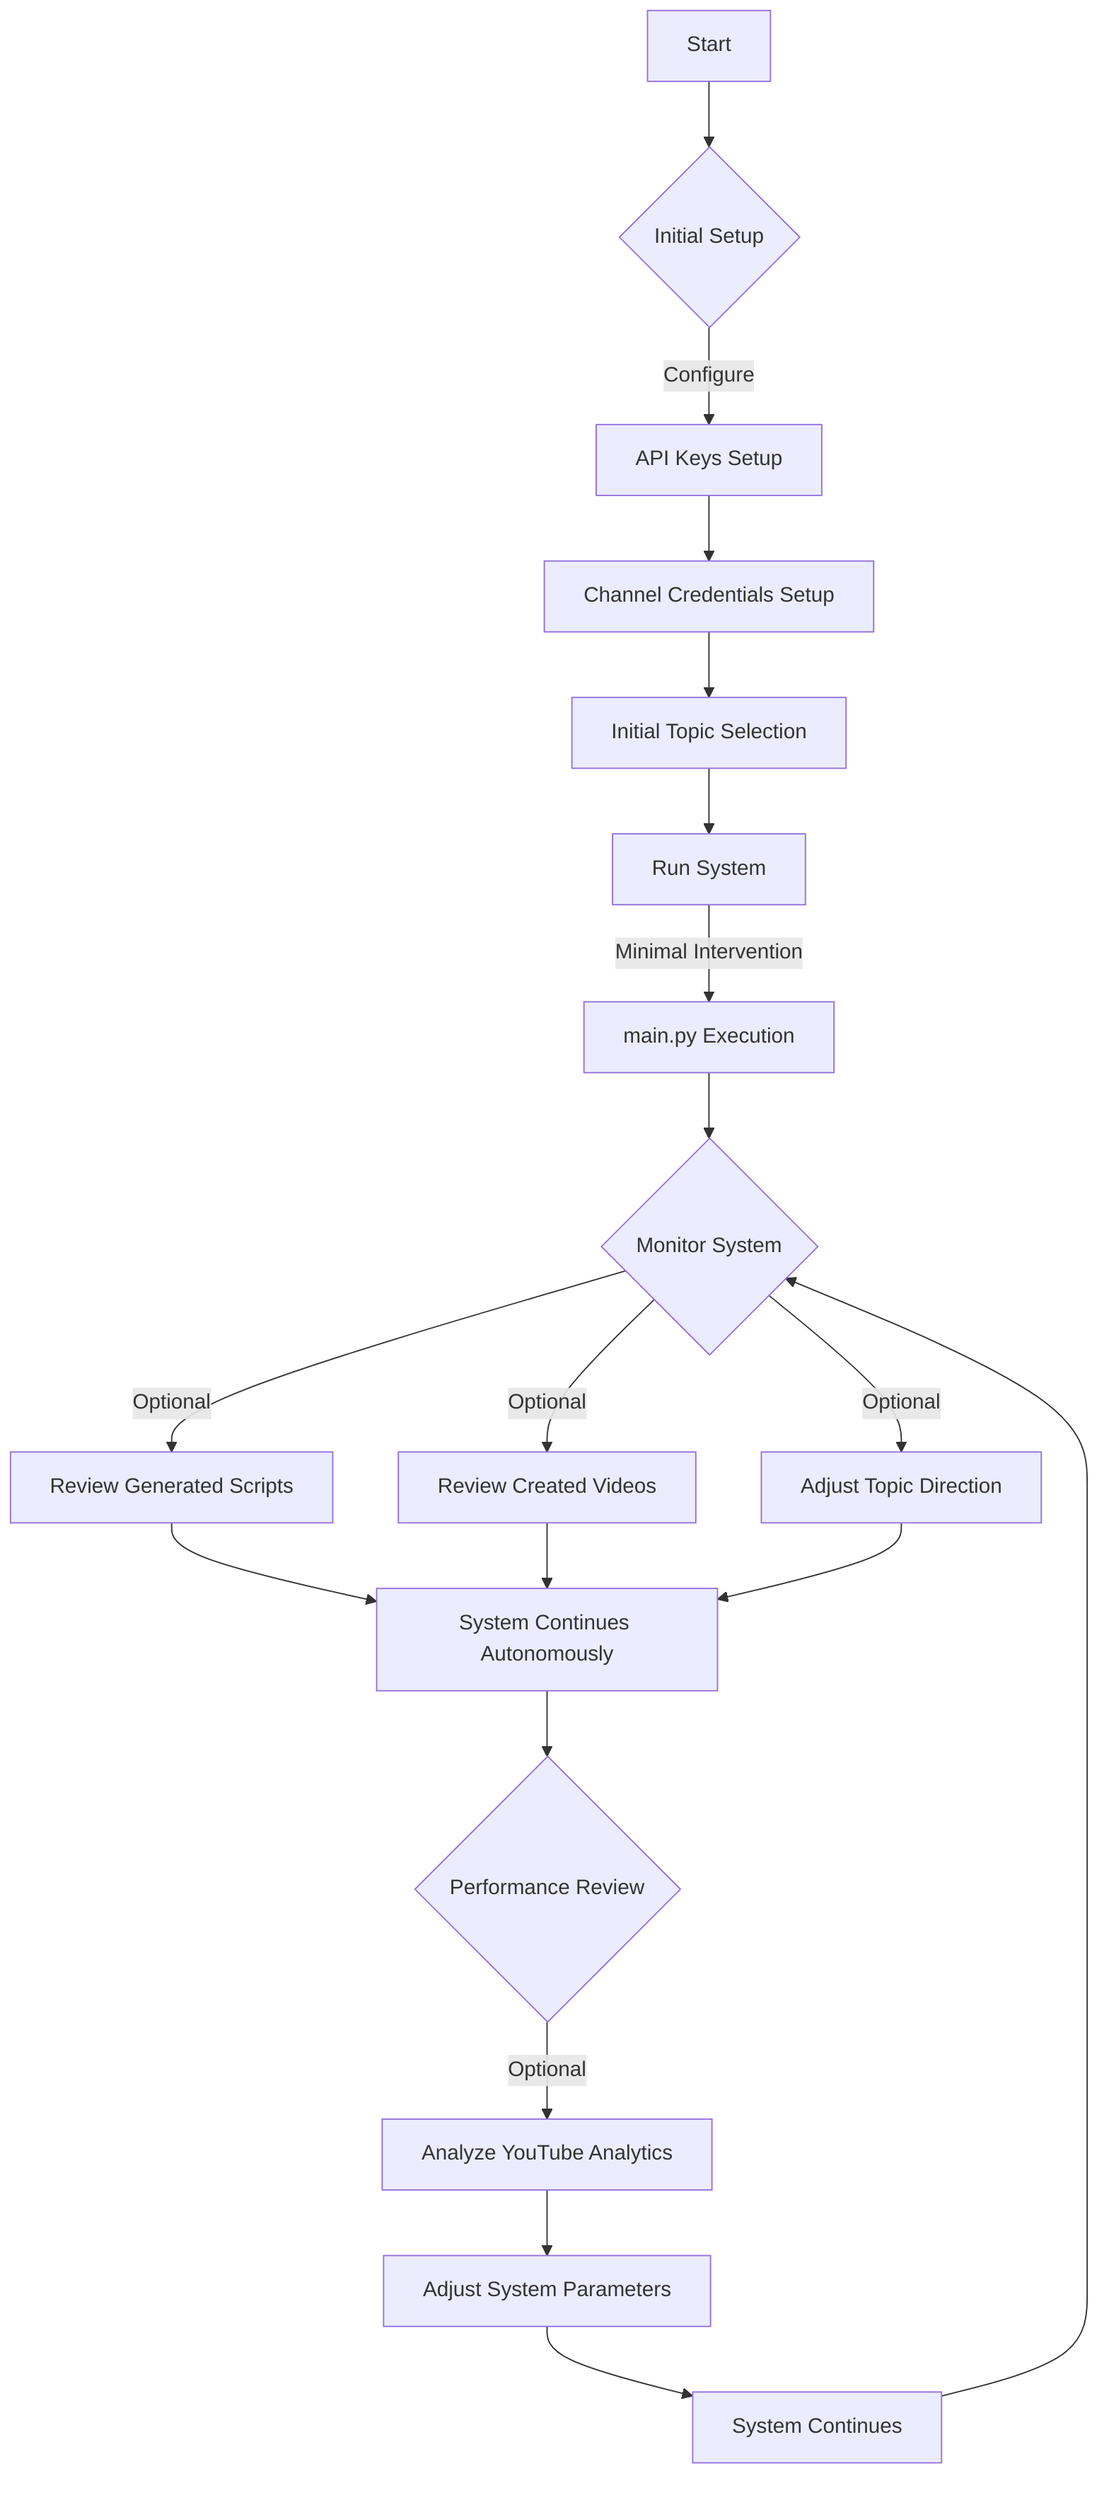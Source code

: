flowchart TD
    A[Start] --> B{Initial Setup}
    B -->|Configure| C[API Keys Setup]
    C --> D[Channel Credentials Setup]
    D --> E[Initial Topic Selection]
    
    E --> F[Run System]
    F -->|Minimal Intervention| G[main.py Execution]
    
    G --> H{Monitor System}
    H -->|Optional| I[Review Generated Scripts]
    H -->|Optional| J[Review Created Videos]
    H -->|Optional| K[Adjust Topic Direction]
    
    I & J & K --> L[System Continues Autonomously]
    
    L --> M{Performance Review}
    M -->|Optional| N[Analyze YouTube Analytics]
    N --> O[Adjust System Parameters]
    
    O --> P[System Continues]
    P --> H